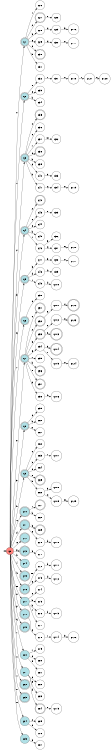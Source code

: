 digraph APTAALF {
__start0 [style = invis, shape = none, label = "", width = 0, height = 0];

rankdir=LR;
size="8,5";

s0 [style="filled", color="black", fillcolor="#ff817b" shape="circle", label="q0"];
s1 [style="rounded,filled", color="black", fillcolor="powderblue" shape="doublecircle", label="q1"];
s2 [style="rounded,filled", color="black", fillcolor="powderblue" shape="doublecircle", label="q2"];
s3 [style="rounded,filled", color="black", fillcolor="powderblue" shape="doublecircle", label="q3"];
s4 [style="rounded,filled", color="black", fillcolor="powderblue" shape="doublecircle", label="q4"];
s5 [style="rounded,filled", color="black", fillcolor="powderblue" shape="doublecircle", label="q5"];
s6 [style="rounded,filled", color="black", fillcolor="powderblue" shape="doublecircle", label="q6"];
s7 [style="rounded,filled", color="black", fillcolor="powderblue" shape="doublecircle", label="q7"];
s8 [style="rounded,filled", color="black", fillcolor="powderblue" shape="doublecircle", label="q8"];
s9 [style="rounded,filled", color="black", fillcolor="powderblue" shape="doublecircle", label="q9"];
s10 [style="rounded,filled", color="black", fillcolor="powderblue" shape="doublecircle", label="q10"];
s11 [style="rounded,filled", color="black", fillcolor="powderblue" shape="doublecircle", label="q11"];
s12 [style="rounded,filled", color="black", fillcolor="powderblue" shape="doublecircle", label="q12"];
s13 [style="rounded,filled", color="black", fillcolor="powderblue" shape="doublecircle", label="q13"];
s14 [style="filled", color="black", fillcolor="powderblue" shape="circle", label="q14"];
s15 [style="rounded,filled", color="black", fillcolor="powderblue" shape="doublecircle", label="q15"];
s16 [style="rounded,filled", color="black", fillcolor="powderblue" shape="doublecircle", label="q16"];
s17 [style="filled", color="black", fillcolor="powderblue" shape="circle", label="q17"];
s18 [style="rounded,filled", color="black", fillcolor="powderblue" shape="doublecircle", label="q18"];
s19 [style="rounded,filled", color="black", fillcolor="powderblue" shape="doublecircle", label="q19"];
s20 [style="filled", color="black", fillcolor="powderblue" shape="circle", label="q20"];
s21 [style="filled", color="black", fillcolor="powderblue" shape="circle", label="q21"];
s22 [style="rounded,filled", color="black", fillcolor="powderblue" shape="doublecircle", label="q22"];
s23 [style="rounded,filled", color="black", fillcolor="powderblue" shape="doublecircle", label="q23"];
s24 [style="filled", color="black", fillcolor="powderblue" shape="circle", label="q24"];
s25 [style="filled", color="black", fillcolor="powderblue" shape="circle", label="q25"];
s26 [style="filled", color="black", fillcolor="white" shape="circle", label="q26"];
s27 [style="rounded,filled", color="black", fillcolor="white" shape="doublecircle", label="q27"];
s28 [style="filled", color="black", fillcolor="white" shape="circle", label="q28"];
s29 [style="filled", color="black", fillcolor="white" shape="circle", label="q29"];
s30 [style="rounded,filled", color="black", fillcolor="white" shape="doublecircle", label="q30"];
s31 [style="filled", color="black", fillcolor="white" shape="circle", label="q31"];
s32 [style="filled", color="black", fillcolor="white" shape="circle", label="q32"];
s33 [style="filled", color="black", fillcolor="white" shape="circle", label="q33"];
s34 [style="filled", color="black", fillcolor="white" shape="circle", label="q34"];
s35 [style="rounded,filled", color="black", fillcolor="white" shape="doublecircle", label="q35"];
s36 [style="filled", color="black", fillcolor="white" shape="circle", label="q36"];
s37 [style="filled", color="black", fillcolor="white" shape="circle", label="q37"];
s38 [style="rounded,filled", color="black", fillcolor="white" shape="doublecircle", label="q38"];
s39 [style="filled", color="black", fillcolor="white" shape="circle", label="q39"];
s40 [style="filled", color="black", fillcolor="white" shape="circle", label="q40"];
s41 [style="filled", color="black", fillcolor="white" shape="circle", label="q41"];
s42 [style="rounded,filled", color="black", fillcolor="white" shape="doublecircle", label="q42"];
s43 [style="filled", color="black", fillcolor="white" shape="circle", label="q43"];
s44 [style="filled", color="black", fillcolor="white" shape="circle", label="q44"];
s45 [style="filled", color="black", fillcolor="white" shape="circle", label="q45"];
s46 [style="filled", color="black", fillcolor="white" shape="circle", label="q46"];
s47 [style="filled", color="black", fillcolor="white" shape="circle", label="q47"];
s48 [style="filled", color="black", fillcolor="white" shape="circle", label="q48"];
s49 [style="filled", color="black", fillcolor="white" shape="circle", label="q49"];
s50 [style="filled", color="black", fillcolor="white" shape="circle", label="q50"];
s51 [style="rounded,filled", color="black", fillcolor="white" shape="doublecircle", label="q51"];
s52 [style="rounded,filled", color="black", fillcolor="white" shape="doublecircle", label="q52"];
s53 [style="rounded,filled", color="black", fillcolor="white" shape="doublecircle", label="q53"];
s54 [style="filled", color="black", fillcolor="white" shape="circle", label="q54"];
s55 [style="filled", color="black", fillcolor="white" shape="circle", label="q55"];
s56 [style="rounded,filled", color="black", fillcolor="white" shape="doublecircle", label="q56"];
s57 [style="rounded,filled", color="black", fillcolor="white" shape="doublecircle", label="q57"];
s58 [style="filled", color="black", fillcolor="white" shape="circle", label="q58"];
s59 [style="filled", color="black", fillcolor="white" shape="circle", label="q59"];
s60 [style="filled", color="black", fillcolor="white" shape="circle", label="q60"];
s61 [style="filled", color="black", fillcolor="white" shape="circle", label="q61"];
s62 [style="filled", color="black", fillcolor="white" shape="circle", label="q62"];
s63 [style="filled", color="black", fillcolor="white" shape="circle", label="q63"];
s64 [style="filled", color="black", fillcolor="white" shape="circle", label="q64"];
s65 [style="rounded,filled", color="black", fillcolor="white" shape="doublecircle", label="q65"];
s66 [style="filled", color="black", fillcolor="white" shape="circle", label="q66"];
s67 [style="rounded,filled", color="black", fillcolor="white" shape="doublecircle", label="q67"];
s68 [style="filled", color="black", fillcolor="white" shape="circle", label="q68"];
s69 [style="rounded,filled", color="black", fillcolor="white" shape="doublecircle", label="q69"];
s70 [style="filled", color="black", fillcolor="white" shape="circle", label="q70"];
s71 [style="filled", color="black", fillcolor="white" shape="circle", label="q71"];
s72 [style="filled", color="black", fillcolor="white" shape="circle", label="q72"];
s73 [style="filled", color="black", fillcolor="white" shape="circle", label="q73"];
s74 [style="filled", color="black", fillcolor="white" shape="circle", label="q74"];
s75 [style="filled", color="black", fillcolor="white" shape="circle", label="q75"];
s76 [style="filled", color="black", fillcolor="white" shape="circle", label="q76"];
s77 [style="filled", color="black", fillcolor="white" shape="circle", label="q77"];
s78 [style="filled", color="black", fillcolor="white" shape="circle", label="q78"];
s79 [style="filled", color="black", fillcolor="white" shape="circle", label="q79"];
s80 [style="filled", color="black", fillcolor="white" shape="circle", label="q80"];
s81 [style="filled", color="black", fillcolor="white" shape="circle", label="q81"];
s82 [style="filled", color="black", fillcolor="white" shape="circle", label="q82"];
s83 [style="filled", color="black", fillcolor="white" shape="circle", label="q83"];
s84 [style="rounded,filled", color="black", fillcolor="white" shape="doublecircle", label="q84"];
s85 [style="filled", color="black", fillcolor="white" shape="circle", label="q85"];
s86 [style="filled", color="black", fillcolor="white" shape="circle", label="q86"];
s87 [style="filled", color="black", fillcolor="white" shape="circle", label="q87"];
s88 [style="filled", color="black", fillcolor="white" shape="circle", label="q88"];
s89 [style="filled", color="black", fillcolor="white" shape="circle", label="q89"];
s90 [style="filled", color="black", fillcolor="white" shape="circle", label="q90"];
s91 [style="filled", color="black", fillcolor="white" shape="circle", label="q91"];
s92 [style="filled", color="black", fillcolor="white" shape="circle", label="q92"];
s93 [style="filled", color="black", fillcolor="white" shape="circle", label="q93"];
s94 [style="filled", color="black", fillcolor="white" shape="circle", label="q94"];
s95 [style="filled", color="black", fillcolor="white" shape="circle", label="q95"];
s96 [style="filled", color="black", fillcolor="white" shape="circle", label="q96"];
s97 [style="filled", color="black", fillcolor="white" shape="circle", label="q97"];
s98 [style="filled", color="black", fillcolor="white" shape="circle", label="q98"];
s99 [style="filled", color="black", fillcolor="white" shape="circle", label="q99"];
s100 [style="filled", color="black", fillcolor="white" shape="circle", label="q100"];
s101 [style="filled", color="black", fillcolor="white" shape="circle", label="q101"];
s102 [style="filled", color="black", fillcolor="white" shape="circle", label="q102"];
s103 [style="rounded,filled", color="black", fillcolor="white" shape="doublecircle", label="q103"];
s104 [style="rounded,filled", color="black", fillcolor="white" shape="doublecircle", label="q104"];
s105 [style="filled", color="black", fillcolor="white" shape="circle", label="q105"];
s106 [style="filled", color="black", fillcolor="white" shape="circle", label="q106"];
s107 [style="filled", color="black", fillcolor="white" shape="circle", label="q107"];
s108 [style="filled", color="black", fillcolor="white" shape="circle", label="q108"];
s109 [style="filled", color="black", fillcolor="white" shape="circle", label="q109"];
s110 [style="filled", color="black", fillcolor="white" shape="circle", label="q110"];
s111 [style="filled", color="black", fillcolor="white" shape="circle", label="q111"];
s112 [style="filled", color="black", fillcolor="white" shape="circle", label="q112"];
s113 [style="filled", color="black", fillcolor="white" shape="circle", label="q113"];
s114 [style="filled", color="black", fillcolor="white" shape="circle", label="q114"];
s115 [style="filled", color="black", fillcolor="white" shape="circle", label="q115"];
s116 [style="filled", color="black", fillcolor="white" shape="circle", label="q116"];
s117 [style="filled", color="black", fillcolor="white" shape="circle", label="q117"];
s118 [style="filled", color="black", fillcolor="white" shape="circle", label="q118"];
s119 [style="filled", color="black", fillcolor="white" shape="circle", label="q119"];
s120 [style="filled", color="black", fillcolor="white" shape="circle", label="q120"];
s121 [style="filled", color="black", fillcolor="white" shape="circle", label="q121"];
s122 [style="rounded,filled", color="black", fillcolor="white" shape="doublecircle", label="q122"];
s123 [style="rounded,filled", color="black", fillcolor="white" shape="doublecircle", label="q123"];
s124 [style="filled", color="black", fillcolor="white" shape="circle", label="q124"];
s125 [style="filled", color="black", fillcolor="white" shape="circle", label="q125"];
s126 [style="filled", color="black", fillcolor="white" shape="circle", label="q126"];
s127 [style="filled", color="black", fillcolor="white" shape="circle", label="q127"];
s128 [style="filled", color="black", fillcolor="white" shape="circle", label="q128"];
subgraph cluster_main { 
	graph [pad=".75", ranksep="0.15", nodesep="0.15"];
	 style=invis; 
	__start0 -> s0 [penwidth=2];
}
s0 -> s1 [label="0"];
s0 -> s2 [label="1"];
s0 -> s3 [label="2"];
s0 -> s4 [label="3"];
s0 -> s5 [label="6"];
s0 -> s6 [label="7"];
s0 -> s7 [label="8"];
s0 -> s8 [label="9"];
s0 -> s9 [label="b"];
s0 -> s10 [label="c"];
s0 -> s11 [label="d"];
s0 -> s12 [label="e"];
s0 -> s13 [label="g"];
s0 -> s14 [label="h"];
s0 -> s15 [label="j"];
s0 -> s16 [label="k"];
s0 -> s17 [label="m"];
s0 -> s18 [label="n"];
s0 -> s19 [label="p"];
s0 -> s20 [label="q"];
s0 -> s21 [label="r"];
s0 -> s22 [label="u"];
s0 -> s23 [label="v"];
s0 -> s24 [label="w"];
s0 -> s25 [label="x"];
s1 -> s26 [label="1"];
s1 -> s27 [label="2"];
s1 -> s28 [label="3"];
s1 -> s29 [label="6"];
s1 -> s30 [label="8"];
s1 -> s31 [label="k"];
s2 -> s32 [label="0"];
s2 -> s33 [label="8"];
s2 -> s34 [label="b"];
s3 -> s35 [label="0"];
s3 -> s36 [label="6"];
s3 -> s37 [label="7"];
s3 -> s38 [label="8"];
s3 -> s39 [label="b"];
s3 -> s40 [label="d"];
s3 -> s41 [label="k"];
s4 -> s42 [label="2"];
s4 -> s43 [label="6"];
s4 -> s44 [label="8"];
s4 -> s45 [label="k"];
s4 -> s46 [label="r"];
s5 -> s47 [label="3"];
s5 -> s48 [label="d"];
s5 -> s49 [label="r"];
s6 -> s50 [label="6"];
s7 -> s51 [label="0"];
s7 -> s52 [label="2"];
s7 -> s53 [label="3"];
s7 -> s54 [label="6"];
s7 -> s55 [label="7"];
s7 -> s56 [label="b"];
s7 -> s57 [label="e"];
s7 -> s58 [label="p"];
s8 -> s59 [label="6"];
s8 -> s60 [label="b"];
s8 -> s61 [label="n"];
s9 -> s62 [label="0"];
s9 -> s63 [label="3"];
s9 -> s64 [label="8"];
s9 -> s65 [label="e"];
s9 -> s66 [label="k"];
s10 -> s67 [label="1"];
s10 -> s68 [label="b"];
s11 -> s69 [label="3"];
s11 -> s70 [label="q"];
s13 -> s71 [label="3"];
s16 -> s72 [label="m"];
s16 -> s73 [label="q"];
s17 -> s74 [label="8"];
s17 -> s75 [label="b"];
s17 -> s76 [label="k"];
s17 -> s77 [label="r"];
s18 -> s78 [label="q"];
s20 -> s79 [label="7"];
s20 -> s80 [label="8"];
s20 -> s81 [label="9"];
s21 -> s82 [label="6"];
s21 -> s83 [label="9"];
s21 -> s84 [label="d"];
s24 -> s85 [label="2"];
s24 -> s86 [label="8"];
s25 -> s87 [label="9"];
s27 -> s88 [label="0"];
s28 -> s89 [label="d"];
s29 -> s90 [label="q"];
s32 -> s91 [label="1"];
s37 -> s92 [label="m"];
s40 -> s93 [label="9"];
s41 -> s94 [label="q"];
s43 -> s95 [label="0"];
s46 -> s96 [label="6"];
s46 -> s97 [label="q"];
s47 -> s98 [label="6"];
s48 -> s99 [label="k"];
s49 -> s100 [label="d"];
s52 -> s101 [label="6"];
s53 -> s102 [label="2"];
s53 -> s103 [label="8"];
s54 -> s104 [label="3"];
s54 -> s105 [label="r"];
s58 -> s106 [label="k"];
s63 -> s107 [label="r"];
s66 -> s108 [label="3"];
s66 -> s109 [label="n"];
s70 -> s110 [label="b"];
s72 -> s111 [label="b"];
s73 -> s112 [label="d"];
s76 -> s113 [label="f"];
s78 -> s114 [label="r"];
s84 -> s115 [label="8"];
s89 -> s116 [label="3"];
s90 -> s117 [label="8"];
s91 -> s118 [label="0"];
s94 -> s119 [label="8"];
s97 -> s120 [label="6"];
s98 -> s121 [label="2"];
s101 -> s122 [label="2"];
s102 -> s123 [label="8"];
s105 -> s124 [label="2"];
s109 -> s125 [label="m"];
s114 -> s126 [label="9"];
s118 -> s127 [label="1"];
s127 -> s128 [label="0"];

}